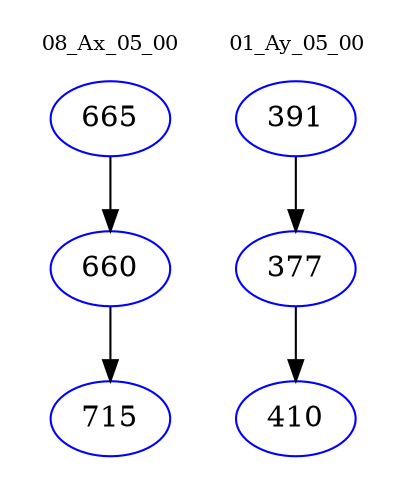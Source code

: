 digraph{
subgraph cluster_0 {
color = white
label = "08_Ax_05_00";
fontsize=10;
T0_665 [label="665", color="blue"]
T0_665 -> T0_660 [color="black"]
T0_660 [label="660", color="blue"]
T0_660 -> T0_715 [color="black"]
T0_715 [label="715", color="blue"]
}
subgraph cluster_1 {
color = white
label = "01_Ay_05_00";
fontsize=10;
T1_391 [label="391", color="blue"]
T1_391 -> T1_377 [color="black"]
T1_377 [label="377", color="blue"]
T1_377 -> T1_410 [color="black"]
T1_410 [label="410", color="blue"]
}
}

